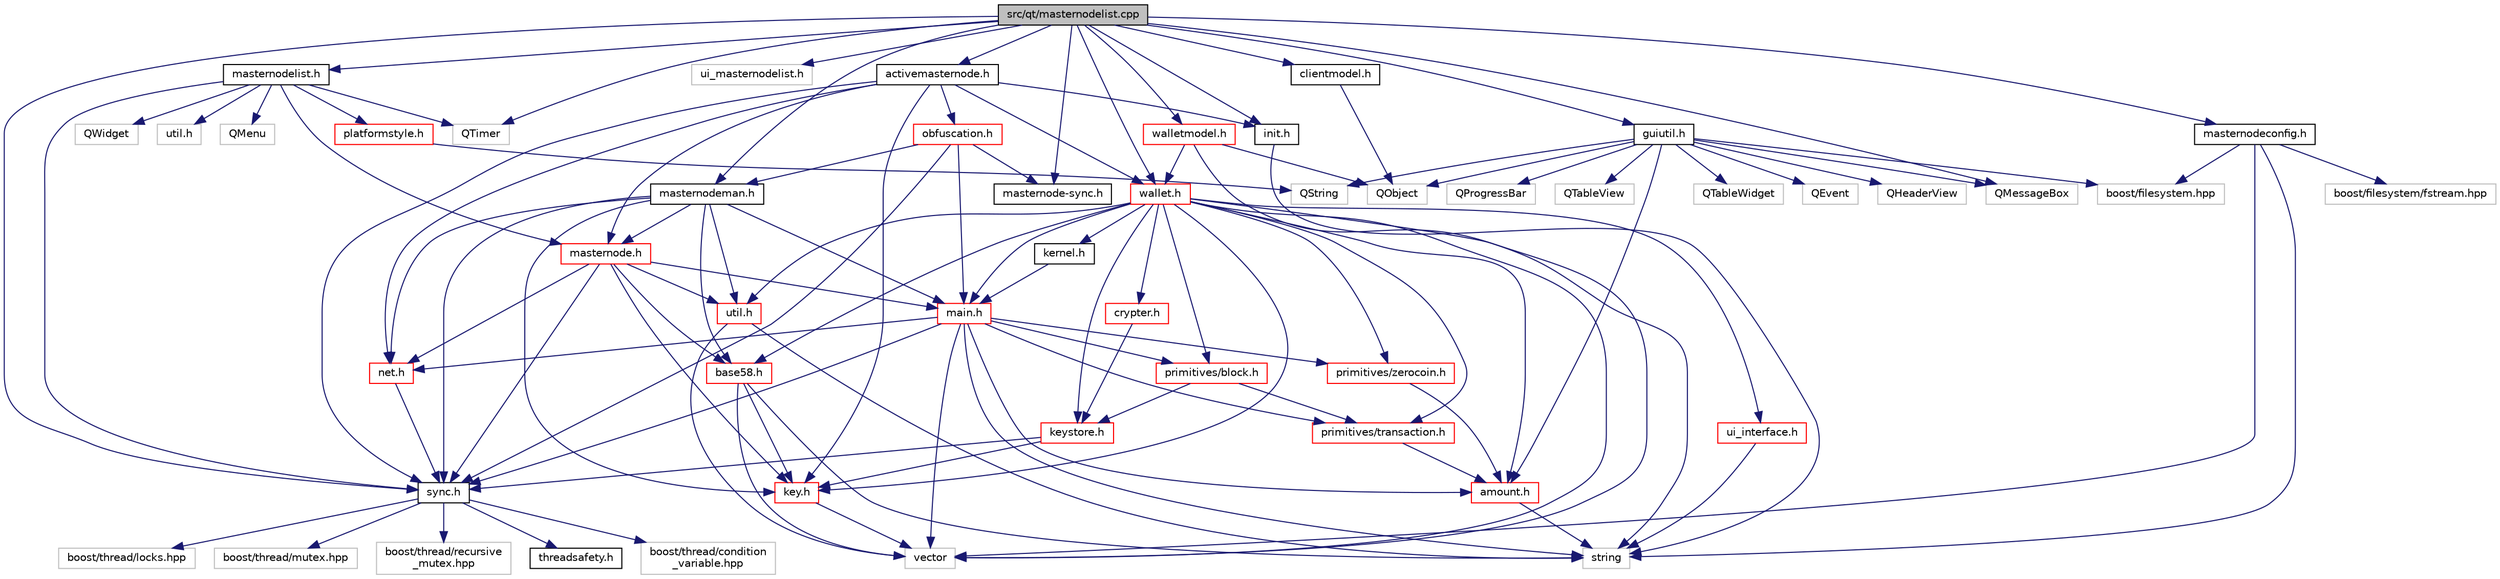 digraph "src/qt/masternodelist.cpp"
{
  edge [fontname="Helvetica",fontsize="10",labelfontname="Helvetica",labelfontsize="10"];
  node [fontname="Helvetica",fontsize="10",shape=record];
  Node0 [label="src/qt/masternodelist.cpp",height=0.2,width=0.4,color="black", fillcolor="grey75", style="filled", fontcolor="black"];
  Node0 -> Node1 [color="midnightblue",fontsize="10",style="solid",fontname="Helvetica"];
  Node1 [label="masternodelist.h",height=0.2,width=0.4,color="black", fillcolor="white", style="filled",URL="$masternodelist_8h.html"];
  Node1 -> Node2 [color="midnightblue",fontsize="10",style="solid",fontname="Helvetica"];
  Node2 [label="masternode.h",height=0.2,width=0.4,color="red", fillcolor="white", style="filled",URL="$masternode_8h.html"];
  Node2 -> Node3 [color="midnightblue",fontsize="10",style="solid",fontname="Helvetica"];
  Node3 [label="base58.h",height=0.2,width=0.4,color="red", fillcolor="white", style="filled",URL="$base58_8h.html"];
  Node3 -> Node49 [color="midnightblue",fontsize="10",style="solid",fontname="Helvetica"];
  Node49 [label="key.h",height=0.2,width=0.4,color="red", fillcolor="white", style="filled",URL="$key_8h.html"];
  Node49 -> Node7 [color="midnightblue",fontsize="10",style="solid",fontname="Helvetica"];
  Node7 [label="vector",height=0.2,width=0.4,color="grey75", fillcolor="white", style="filled"];
  Node3 -> Node6 [color="midnightblue",fontsize="10",style="solid",fontname="Helvetica"];
  Node6 [label="string",height=0.2,width=0.4,color="grey75", fillcolor="white", style="filled"];
  Node3 -> Node7 [color="midnightblue",fontsize="10",style="solid",fontname="Helvetica"];
  Node2 -> Node49 [color="midnightblue",fontsize="10",style="solid",fontname="Helvetica"];
  Node2 -> Node82 [color="midnightblue",fontsize="10",style="solid",fontname="Helvetica"];
  Node82 [label="main.h",height=0.2,width=0.4,color="red", fillcolor="white", style="filled",URL="$main_8h.html"];
  Node82 -> Node17 [color="midnightblue",fontsize="10",style="solid",fontname="Helvetica"];
  Node17 [label="amount.h",height=0.2,width=0.4,color="red", fillcolor="white", style="filled",URL="$amount_8h.html"];
  Node17 -> Node6 [color="midnightblue",fontsize="10",style="solid",fontname="Helvetica"];
  Node82 -> Node99 [color="midnightblue",fontsize="10",style="solid",fontname="Helvetica"];
  Node99 [label="net.h",height=0.2,width=0.4,color="red", fillcolor="white", style="filled",URL="$net_8h.html"];
  Node99 -> Node54 [color="midnightblue",fontsize="10",style="solid",fontname="Helvetica"];
  Node54 [label="sync.h",height=0.2,width=0.4,color="black", fillcolor="white", style="filled",URL="$sync_8h.html"];
  Node54 -> Node55 [color="midnightblue",fontsize="10",style="solid",fontname="Helvetica"];
  Node55 [label="threadsafety.h",height=0.2,width=0.4,color="black", fillcolor="white", style="filled",URL="$threadsafety_8h.html"];
  Node54 -> Node56 [color="midnightblue",fontsize="10",style="solid",fontname="Helvetica"];
  Node56 [label="boost/thread/condition\l_variable.hpp",height=0.2,width=0.4,color="grey75", fillcolor="white", style="filled"];
  Node54 -> Node57 [color="midnightblue",fontsize="10",style="solid",fontname="Helvetica"];
  Node57 [label="boost/thread/locks.hpp",height=0.2,width=0.4,color="grey75", fillcolor="white", style="filled"];
  Node54 -> Node51 [color="midnightblue",fontsize="10",style="solid",fontname="Helvetica"];
  Node51 [label="boost/thread/mutex.hpp",height=0.2,width=0.4,color="grey75", fillcolor="white", style="filled"];
  Node54 -> Node58 [color="midnightblue",fontsize="10",style="solid",fontname="Helvetica"];
  Node58 [label="boost/thread/recursive\l_mutex.hpp",height=0.2,width=0.4,color="grey75", fillcolor="white", style="filled"];
  Node82 -> Node15 [color="midnightblue",fontsize="10",style="solid",fontname="Helvetica"];
  Node15 [label="primitives/block.h",height=0.2,width=0.4,color="red", fillcolor="white", style="filled",URL="$block_8h.html"];
  Node15 -> Node16 [color="midnightblue",fontsize="10",style="solid",fontname="Helvetica"];
  Node16 [label="primitives/transaction.h",height=0.2,width=0.4,color="red", fillcolor="white", style="filled",URL="$transaction_8h.html"];
  Node16 -> Node17 [color="midnightblue",fontsize="10",style="solid",fontname="Helvetica"];
  Node15 -> Node48 [color="midnightblue",fontsize="10",style="solid",fontname="Helvetica"];
  Node48 [label="keystore.h",height=0.2,width=0.4,color="red", fillcolor="white", style="filled",URL="$keystore_8h.html"];
  Node48 -> Node49 [color="midnightblue",fontsize="10",style="solid",fontname="Helvetica"];
  Node48 -> Node54 [color="midnightblue",fontsize="10",style="solid",fontname="Helvetica"];
  Node82 -> Node16 [color="midnightblue",fontsize="10",style="solid",fontname="Helvetica"];
  Node82 -> Node107 [color="midnightblue",fontsize="10",style="solid",fontname="Helvetica"];
  Node107 [label="primitives/zerocoin.h",height=0.2,width=0.4,color="red", fillcolor="white", style="filled",URL="$zerocoin_8h.html",tooltip="Exceptions and constants for Zerocoin. "];
  Node107 -> Node17 [color="midnightblue",fontsize="10",style="solid",fontname="Helvetica"];
  Node82 -> Node54 [color="midnightblue",fontsize="10",style="solid",fontname="Helvetica"];
  Node82 -> Node6 [color="midnightblue",fontsize="10",style="solid",fontname="Helvetica"];
  Node82 -> Node7 [color="midnightblue",fontsize="10",style="solid",fontname="Helvetica"];
  Node2 -> Node99 [color="midnightblue",fontsize="10",style="solid",fontname="Helvetica"];
  Node2 -> Node54 [color="midnightblue",fontsize="10",style="solid",fontname="Helvetica"];
  Node2 -> Node88 [color="midnightblue",fontsize="10",style="solid",fontname="Helvetica"];
  Node88 [label="util.h",height=0.2,width=0.4,color="red", fillcolor="white", style="filled",URL="$util_8h.html"];
  Node88 -> Node6 [color="midnightblue",fontsize="10",style="solid",fontname="Helvetica"];
  Node88 -> Node7 [color="midnightblue",fontsize="10",style="solid",fontname="Helvetica"];
  Node1 -> Node119 [color="midnightblue",fontsize="10",style="solid",fontname="Helvetica"];
  Node119 [label="platformstyle.h",height=0.2,width=0.4,color="red", fillcolor="white", style="filled",URL="$platformstyle_8h.html"];
  Node119 -> Node122 [color="midnightblue",fontsize="10",style="solid",fontname="Helvetica"];
  Node122 [label="QString",height=0.2,width=0.4,color="grey75", fillcolor="white", style="filled"];
  Node1 -> Node54 [color="midnightblue",fontsize="10",style="solid",fontname="Helvetica"];
  Node1 -> Node113 [color="midnightblue",fontsize="10",style="solid",fontname="Helvetica"];
  Node113 [label="util.h",height=0.2,width=0.4,color="grey75", fillcolor="white", style="filled"];
  Node1 -> Node123 [color="midnightblue",fontsize="10",style="solid",fontname="Helvetica"];
  Node123 [label="QMenu",height=0.2,width=0.4,color="grey75", fillcolor="white", style="filled"];
  Node1 -> Node124 [color="midnightblue",fontsize="10",style="solid",fontname="Helvetica"];
  Node124 [label="QTimer",height=0.2,width=0.4,color="grey75", fillcolor="white", style="filled"];
  Node1 -> Node125 [color="midnightblue",fontsize="10",style="solid",fontname="Helvetica"];
  Node125 [label="QWidget",height=0.2,width=0.4,color="grey75", fillcolor="white", style="filled"];
  Node0 -> Node126 [color="midnightblue",fontsize="10",style="solid",fontname="Helvetica"];
  Node126 [label="ui_masternodelist.h",height=0.2,width=0.4,color="grey75", fillcolor="white", style="filled"];
  Node0 -> Node127 [color="midnightblue",fontsize="10",style="solid",fontname="Helvetica"];
  Node127 [label="activemasternode.h",height=0.2,width=0.4,color="black", fillcolor="white", style="filled",URL="$activemasternode_8h.html"];
  Node127 -> Node128 [color="midnightblue",fontsize="10",style="solid",fontname="Helvetica"];
  Node128 [label="init.h",height=0.2,width=0.4,color="black", fillcolor="white", style="filled",URL="$init_8h.html"];
  Node128 -> Node6 [color="midnightblue",fontsize="10",style="solid",fontname="Helvetica"];
  Node127 -> Node49 [color="midnightblue",fontsize="10",style="solid",fontname="Helvetica"];
  Node127 -> Node2 [color="midnightblue",fontsize="10",style="solid",fontname="Helvetica"];
  Node127 -> Node99 [color="midnightblue",fontsize="10",style="solid",fontname="Helvetica"];
  Node127 -> Node129 [color="midnightblue",fontsize="10",style="solid",fontname="Helvetica"];
  Node129 [label="obfuscation.h",height=0.2,width=0.4,color="red", fillcolor="white", style="filled",URL="$obfuscation_8h.html"];
  Node129 -> Node82 [color="midnightblue",fontsize="10",style="solid",fontname="Helvetica"];
  Node129 -> Node131 [color="midnightblue",fontsize="10",style="solid",fontname="Helvetica"];
  Node131 [label="masternode-sync.h",height=0.2,width=0.4,color="black", fillcolor="white", style="filled",URL="$masternode-sync_8h.html"];
  Node129 -> Node132 [color="midnightblue",fontsize="10",style="solid",fontname="Helvetica"];
  Node132 [label="masternodeman.h",height=0.2,width=0.4,color="black", fillcolor="white", style="filled",URL="$masternodeman_8h.html"];
  Node132 -> Node3 [color="midnightblue",fontsize="10",style="solid",fontname="Helvetica"];
  Node132 -> Node49 [color="midnightblue",fontsize="10",style="solid",fontname="Helvetica"];
  Node132 -> Node82 [color="midnightblue",fontsize="10",style="solid",fontname="Helvetica"];
  Node132 -> Node2 [color="midnightblue",fontsize="10",style="solid",fontname="Helvetica"];
  Node132 -> Node99 [color="midnightblue",fontsize="10",style="solid",fontname="Helvetica"];
  Node132 -> Node54 [color="midnightblue",fontsize="10",style="solid",fontname="Helvetica"];
  Node132 -> Node88 [color="midnightblue",fontsize="10",style="solid",fontname="Helvetica"];
  Node129 -> Node54 [color="midnightblue",fontsize="10",style="solid",fontname="Helvetica"];
  Node127 -> Node54 [color="midnightblue",fontsize="10",style="solid",fontname="Helvetica"];
  Node127 -> Node134 [color="midnightblue",fontsize="10",style="solid",fontname="Helvetica"];
  Node134 [label="wallet.h",height=0.2,width=0.4,color="red", fillcolor="white", style="filled",URL="$wallet_8h.html"];
  Node134 -> Node17 [color="midnightblue",fontsize="10",style="solid",fontname="Helvetica"];
  Node134 -> Node3 [color="midnightblue",fontsize="10",style="solid",fontname="Helvetica"];
  Node134 -> Node135 [color="midnightblue",fontsize="10",style="solid",fontname="Helvetica"];
  Node135 [label="crypter.h",height=0.2,width=0.4,color="red", fillcolor="white", style="filled",URL="$crypter_8h.html"];
  Node135 -> Node48 [color="midnightblue",fontsize="10",style="solid",fontname="Helvetica"];
  Node134 -> Node136 [color="midnightblue",fontsize="10",style="solid",fontname="Helvetica"];
  Node136 [label="kernel.h",height=0.2,width=0.4,color="black", fillcolor="white", style="filled",URL="$kernel_8h.html"];
  Node136 -> Node82 [color="midnightblue",fontsize="10",style="solid",fontname="Helvetica"];
  Node134 -> Node49 [color="midnightblue",fontsize="10",style="solid",fontname="Helvetica"];
  Node134 -> Node48 [color="midnightblue",fontsize="10",style="solid",fontname="Helvetica"];
  Node134 -> Node82 [color="midnightblue",fontsize="10",style="solid",fontname="Helvetica"];
  Node134 -> Node15 [color="midnightblue",fontsize="10",style="solid",fontname="Helvetica"];
  Node134 -> Node16 [color="midnightblue",fontsize="10",style="solid",fontname="Helvetica"];
  Node134 -> Node107 [color="midnightblue",fontsize="10",style="solid",fontname="Helvetica"];
  Node134 -> Node137 [color="midnightblue",fontsize="10",style="solid",fontname="Helvetica"];
  Node137 [label="ui_interface.h",height=0.2,width=0.4,color="red", fillcolor="white", style="filled",URL="$ui__interface_8h.html"];
  Node137 -> Node6 [color="midnightblue",fontsize="10",style="solid",fontname="Helvetica"];
  Node134 -> Node88 [color="midnightblue",fontsize="10",style="solid",fontname="Helvetica"];
  Node134 -> Node6 [color="midnightblue",fontsize="10",style="solid",fontname="Helvetica"];
  Node134 -> Node7 [color="midnightblue",fontsize="10",style="solid",fontname="Helvetica"];
  Node0 -> Node146 [color="midnightblue",fontsize="10",style="solid",fontname="Helvetica"];
  Node146 [label="clientmodel.h",height=0.2,width=0.4,color="black", fillcolor="white", style="filled",URL="$clientmodel_8h.html"];
  Node146 -> Node147 [color="midnightblue",fontsize="10",style="solid",fontname="Helvetica"];
  Node147 [label="QObject",height=0.2,width=0.4,color="grey75", fillcolor="white", style="filled"];
  Node0 -> Node148 [color="midnightblue",fontsize="10",style="solid",fontname="Helvetica"];
  Node148 [label="guiutil.h",height=0.2,width=0.4,color="black", fillcolor="white", style="filled",URL="$guiutil_8h.html"];
  Node148 -> Node17 [color="midnightblue",fontsize="10",style="solid",fontname="Helvetica"];
  Node148 -> Node149 [color="midnightblue",fontsize="10",style="solid",fontname="Helvetica"];
  Node149 [label="QEvent",height=0.2,width=0.4,color="grey75", fillcolor="white", style="filled"];
  Node148 -> Node150 [color="midnightblue",fontsize="10",style="solid",fontname="Helvetica"];
  Node150 [label="QHeaderView",height=0.2,width=0.4,color="grey75", fillcolor="white", style="filled"];
  Node148 -> Node151 [color="midnightblue",fontsize="10",style="solid",fontname="Helvetica"];
  Node151 [label="QMessageBox",height=0.2,width=0.4,color="grey75", fillcolor="white", style="filled"];
  Node148 -> Node147 [color="midnightblue",fontsize="10",style="solid",fontname="Helvetica"];
  Node148 -> Node152 [color="midnightblue",fontsize="10",style="solid",fontname="Helvetica"];
  Node152 [label="QProgressBar",height=0.2,width=0.4,color="grey75", fillcolor="white", style="filled"];
  Node148 -> Node122 [color="midnightblue",fontsize="10",style="solid",fontname="Helvetica"];
  Node148 -> Node153 [color="midnightblue",fontsize="10",style="solid",fontname="Helvetica"];
  Node153 [label="QTableView",height=0.2,width=0.4,color="grey75", fillcolor="white", style="filled"];
  Node148 -> Node154 [color="midnightblue",fontsize="10",style="solid",fontname="Helvetica"];
  Node154 [label="QTableWidget",height=0.2,width=0.4,color="grey75", fillcolor="white", style="filled"];
  Node148 -> Node155 [color="midnightblue",fontsize="10",style="solid",fontname="Helvetica"];
  Node155 [label="boost/filesystem.hpp",height=0.2,width=0.4,color="grey75", fillcolor="white", style="filled"];
  Node0 -> Node128 [color="midnightblue",fontsize="10",style="solid",fontname="Helvetica"];
  Node0 -> Node131 [color="midnightblue",fontsize="10",style="solid",fontname="Helvetica"];
  Node0 -> Node156 [color="midnightblue",fontsize="10",style="solid",fontname="Helvetica"];
  Node156 [label="masternodeconfig.h",height=0.2,width=0.4,color="black", fillcolor="white", style="filled",URL="$masternodeconfig_8h.html"];
  Node156 -> Node6 [color="midnightblue",fontsize="10",style="solid",fontname="Helvetica"];
  Node156 -> Node7 [color="midnightblue",fontsize="10",style="solid",fontname="Helvetica"];
  Node156 -> Node155 [color="midnightblue",fontsize="10",style="solid",fontname="Helvetica"];
  Node156 -> Node157 [color="midnightblue",fontsize="10",style="solid",fontname="Helvetica"];
  Node157 [label="boost/filesystem/fstream.hpp",height=0.2,width=0.4,color="grey75", fillcolor="white", style="filled"];
  Node0 -> Node132 [color="midnightblue",fontsize="10",style="solid",fontname="Helvetica"];
  Node0 -> Node54 [color="midnightblue",fontsize="10",style="solid",fontname="Helvetica"];
  Node0 -> Node134 [color="midnightblue",fontsize="10",style="solid",fontname="Helvetica"];
  Node0 -> Node158 [color="midnightblue",fontsize="10",style="solid",fontname="Helvetica"];
  Node158 [label="walletmodel.h",height=0.2,width=0.4,color="red", fillcolor="white", style="filled",URL="$walletmodel_8h.html"];
  Node158 -> Node134 [color="midnightblue",fontsize="10",style="solid",fontname="Helvetica"];
  Node158 -> Node7 [color="midnightblue",fontsize="10",style="solid",fontname="Helvetica"];
  Node158 -> Node147 [color="midnightblue",fontsize="10",style="solid",fontname="Helvetica"];
  Node0 -> Node151 [color="midnightblue",fontsize="10",style="solid",fontname="Helvetica"];
  Node0 -> Node124 [color="midnightblue",fontsize="10",style="solid",fontname="Helvetica"];
}
